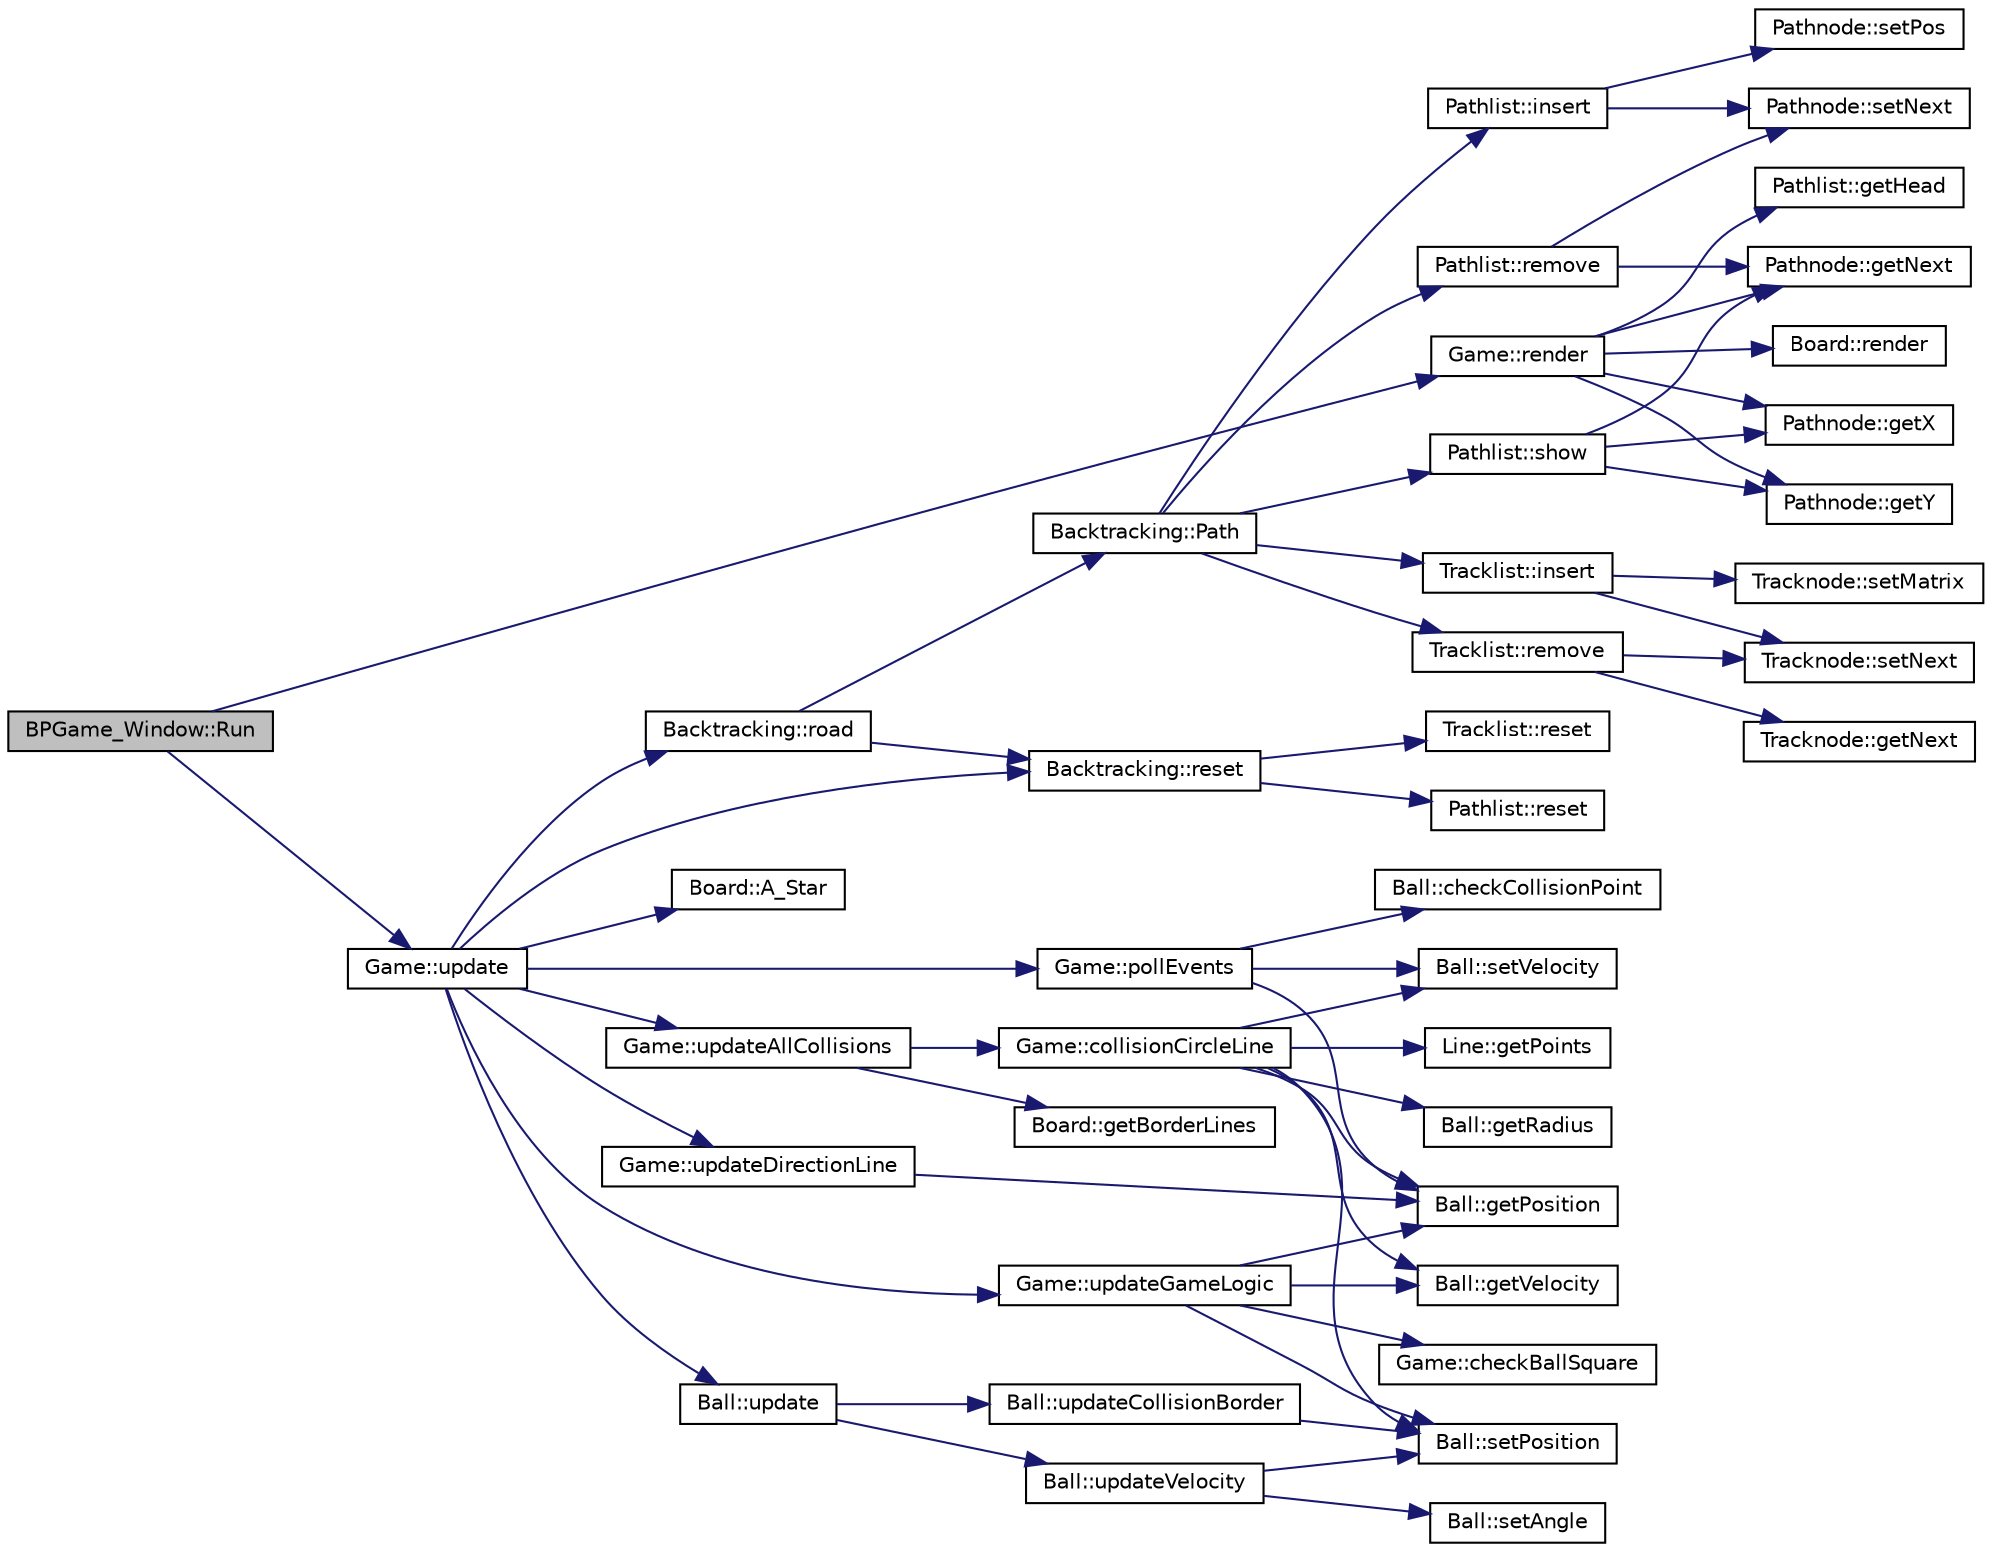 digraph "BPGame_Window::Run"
{
 // LATEX_PDF_SIZE
  edge [fontname="Helvetica",fontsize="10",labelfontname="Helvetica",labelfontsize="10"];
  node [fontname="Helvetica",fontsize="10",shape=record];
  rankdir="LR";
  Node1 [label="BPGame_Window::Run",height=0.2,width=0.4,color="black", fillcolor="grey75", style="filled", fontcolor="black",tooltip="Run the window for the BP Game."];
  Node1 -> Node2 [color="midnightblue",fontsize="10",style="solid"];
  Node2 [label="Game::render",height=0.2,width=0.4,color="black", fillcolor="white", style="filled",URL="$classGame.html#a15ddd769261d923827a3cdf41499c843",tooltip=" "];
  Node2 -> Node3 [color="midnightblue",fontsize="10",style="solid"];
  Node3 [label="Pathlist::getHead",height=0.2,width=0.4,color="black", fillcolor="white", style="filled",URL="$classPathlist.html#a7f59f5d2d7b0224f03cc869f48e90dc2",tooltip=" "];
  Node2 -> Node4 [color="midnightblue",fontsize="10",style="solid"];
  Node4 [label="Pathnode::getNext",height=0.2,width=0.4,color="black", fillcolor="white", style="filled",URL="$classPathnode.html#acbc2a8c774e147f7b822f652cbeceedd",tooltip="get the next node"];
  Node2 -> Node5 [color="midnightblue",fontsize="10",style="solid"];
  Node5 [label="Pathnode::getX",height=0.2,width=0.4,color="black", fillcolor="white", style="filled",URL="$classPathnode.html#af1fb2f252dd7183bfbc3c66a64bcc4d5",tooltip="return the x poss of the node"];
  Node2 -> Node6 [color="midnightblue",fontsize="10",style="solid"];
  Node6 [label="Pathnode::getY",height=0.2,width=0.4,color="black", fillcolor="white", style="filled",URL="$classPathnode.html#a59ef21b25228863e4a41d91d712ad2ba",tooltip="return the y poss of the node"];
  Node2 -> Node7 [color="midnightblue",fontsize="10",style="solid"];
  Node7 [label="Board::render",height=0.2,width=0.4,color="black", fillcolor="white", style="filled",URL="$classBoard.html#aed041b1e548aec1935e4f598eca23296",tooltip="Funcion que se encarga de dibujar en pantalla el tablero."];
  Node1 -> Node8 [color="midnightblue",fontsize="10",style="solid"];
  Node8 [label="Game::update",height=0.2,width=0.4,color="black", fillcolor="white", style="filled",URL="$classGame.html#a79df6376b332d63c9eca0dcee30305c3",tooltip=" "];
  Node8 -> Node9 [color="midnightblue",fontsize="10",style="solid"];
  Node9 [label="Board::A_Star",height=0.2,width=0.4,color="black", fillcolor="white", style="filled",URL="$classBoard.html#a7cddb8496a5a2bd2677c3324167c4964",tooltip="Funcion que se encarga de resover el pathfinding usando A*."];
  Node8 -> Node10 [color="midnightblue",fontsize="10",style="solid"];
  Node10 [label="Game::pollEvents",height=0.2,width=0.4,color="black", fillcolor="white", style="filled",URL="$classGame.html#a8ea4777fdc751b40f778997b76ee7cf9",tooltip=" "];
  Node10 -> Node11 [color="midnightblue",fontsize="10",style="solid"];
  Node11 [label="Ball::checkCollisionPoint",height=0.2,width=0.4,color="black", fillcolor="white", style="filled",URL="$classBall.html#a35df54cce8d0950c367176ef0a1f8fea",tooltip="Funcion encargada de verificar si el mouse se encuentra encima de la bola."];
  Node10 -> Node12 [color="midnightblue",fontsize="10",style="solid"];
  Node12 [label="Ball::getPosition",height=0.2,width=0.4,color="black", fillcolor="white", style="filled",URL="$classBall.html#aca94a30f92fed8012b6a634afabe28a6",tooltip="Getter para la posicion de la bola."];
  Node10 -> Node13 [color="midnightblue",fontsize="10",style="solid"];
  Node13 [label="Ball::setVelocity",height=0.2,width=0.4,color="black", fillcolor="white", style="filled",URL="$classBall.html#ad3660df35e2016204c6a3ccfa739913a",tooltip="Setter para la velocidad que la bola posee."];
  Node8 -> Node14 [color="midnightblue",fontsize="10",style="solid"];
  Node14 [label="Backtracking::reset",height=0.2,width=0.4,color="black", fillcolor="white", style="filled",URL="$classBacktracking.html#a43dd8bbc1ee96cffc56dab115937e0e4",tooltip="resets the parallel linked lists an the visited matrix"];
  Node14 -> Node15 [color="midnightblue",fontsize="10",style="solid"];
  Node15 [label="Tracklist::reset",height=0.2,width=0.4,color="black", fillcolor="white", style="filled",URL="$classTracklist.html#a1d8f9a9a4151d212765757c6cd38baca",tooltip="resets the list content"];
  Node14 -> Node16 [color="midnightblue",fontsize="10",style="solid"];
  Node16 [label="Pathlist::reset",height=0.2,width=0.4,color="black", fillcolor="white", style="filled",URL="$classPathlist.html#a6cbefbb997f8d8434bf758b18ad51f4f",tooltip="resets the list content"];
  Node8 -> Node17 [color="midnightblue",fontsize="10",style="solid"];
  Node17 [label="Backtracking::road",height=0.2,width=0.4,color="black", fillcolor="white", style="filled",URL="$classBacktracking.html#ab260a8a7109050ec57ea5efb50fe72c8",tooltip="gives the path fro an specific position"];
  Node17 -> Node18 [color="midnightblue",fontsize="10",style="solid"];
  Node18 [label="Backtracking::Path",height=0.2,width=0.4,color="black", fillcolor="white", style="filled",URL="$classBacktracking.html#aa6ab348e6d6c30cd106ab9ac4ff3bb74",tooltip=" "];
  Node18 -> Node19 [color="midnightblue",fontsize="10",style="solid"];
  Node19 [label="Tracklist::insert",height=0.2,width=0.4,color="black", fillcolor="white", style="filled",URL="$classTracklist.html#af55ebedbb885b9e94d84200c7f8aed9c",tooltip="inserts a matrix with the actual state of if, the one could be use by the Backtracking"];
  Node19 -> Node20 [color="midnightblue",fontsize="10",style="solid"];
  Node20 [label="Tracknode::setMatrix",height=0.2,width=0.4,color="black", fillcolor="white", style="filled",URL="$classTracknode.html#a2fc3579b4bff71c1a79946550ecfe880",tooltip="sets the matrix associated to the node"];
  Node19 -> Node21 [color="midnightblue",fontsize="10",style="solid"];
  Node21 [label="Tracknode::setNext",height=0.2,width=0.4,color="black", fillcolor="white", style="filled",URL="$classTracknode.html#a343e2a57eca952ed16babf3a7a52693e",tooltip="sets the next node of the current node"];
  Node18 -> Node22 [color="midnightblue",fontsize="10",style="solid"];
  Node22 [label="Pathlist::insert",height=0.2,width=0.4,color="black", fillcolor="white", style="filled",URL="$classPathlist.html#a88f1f2e3b19014694c681e8a38f471e9",tooltip="inserts the x and y poss related to a possible path position"];
  Node22 -> Node23 [color="midnightblue",fontsize="10",style="solid"];
  Node23 [label="Pathnode::setNext",height=0.2,width=0.4,color="black", fillcolor="white", style="filled",URL="$classPathnode.html#aba7ca07fcdc19dc53f34da00884f2483",tooltip="sets the next node of the current node"];
  Node22 -> Node24 [color="midnightblue",fontsize="10",style="solid"];
  Node24 [label="Pathnode::setPos",height=0.2,width=0.4,color="black", fillcolor="white", style="filled",URL="$classPathnode.html#aab6e8087eb99717da7eff197cd5313c6",tooltip="sets the x and y values associated to the node"];
  Node18 -> Node25 [color="midnightblue",fontsize="10",style="solid"];
  Node25 [label="Tracklist::remove",height=0.2,width=0.4,color="black", fillcolor="white", style="filled",URL="$classTracklist.html#af0a5789f383854ad15d9e81182fae810",tooltip="removes the last element of the linked list"];
  Node25 -> Node26 [color="midnightblue",fontsize="10",style="solid"];
  Node26 [label="Tracknode::getNext",height=0.2,width=0.4,color="black", fillcolor="white", style="filled",URL="$classTracknode.html#a462ece04fa7600fd9004fb1e272356a7",tooltip="get the next node"];
  Node25 -> Node21 [color="midnightblue",fontsize="10",style="solid"];
  Node18 -> Node27 [color="midnightblue",fontsize="10",style="solid"];
  Node27 [label="Pathlist::remove",height=0.2,width=0.4,color="black", fillcolor="white", style="filled",URL="$classPathlist.html#a1aa781b3e80fde88dab9a4f17ac140b7",tooltip="removes the last element of the linked list"];
  Node27 -> Node4 [color="midnightblue",fontsize="10",style="solid"];
  Node27 -> Node23 [color="midnightblue",fontsize="10",style="solid"];
  Node18 -> Node28 [color="midnightblue",fontsize="10",style="solid"];
  Node28 [label="Pathlist::show",height=0.2,width=0.4,color="black", fillcolor="white", style="filled",URL="$classPathlist.html#aac1853f4e0446b2648b9c81a9b586783",tooltip="shows the list content"];
  Node28 -> Node4 [color="midnightblue",fontsize="10",style="solid"];
  Node28 -> Node5 [color="midnightblue",fontsize="10",style="solid"];
  Node28 -> Node6 [color="midnightblue",fontsize="10",style="solid"];
  Node17 -> Node14 [color="midnightblue",fontsize="10",style="solid"];
  Node8 -> Node29 [color="midnightblue",fontsize="10",style="solid"];
  Node29 [label="Ball::update",height=0.2,width=0.4,color="black", fillcolor="white", style="filled",URL="$classBall.html#a9c1dc83b2dfe2ba1ee62e3cfc74f32a7",tooltip="Actualizador de las variables de la bola."];
  Node29 -> Node30 [color="midnightblue",fontsize="10",style="solid"];
  Node30 [label="Ball::updateCollisionBorder",height=0.2,width=0.4,color="black", fillcolor="white", style="filled",URL="$classBall.html#a8bbed51de00e2c1304ad6753fd226ca8",tooltip="Funcion encargada de verificar si la bola ha colisionado con algun borde correspondiente al tablero."];
  Node30 -> Node31 [color="midnightblue",fontsize="10",style="solid"];
  Node31 [label="Ball::setPosition",height=0.2,width=0.4,color="black", fillcolor="white", style="filled",URL="$classBall.html#a44e2ab9857da80499a7229e70a5ab880",tooltip="Setter para la posicion de la bola."];
  Node29 -> Node32 [color="midnightblue",fontsize="10",style="solid"];
  Node32 [label="Ball::updateVelocity",height=0.2,width=0.4,color="black", fillcolor="white", style="filled",URL="$classBall.html#a3cf129bc13dd9b434abd463637018236",tooltip="Funcion encargada de actualizar la velocidad con la que debe de moverse la bola."];
  Node32 -> Node33 [color="midnightblue",fontsize="10",style="solid"];
  Node33 [label="Ball::setAngle",height=0.2,width=0.4,color="black", fillcolor="white", style="filled",URL="$classBall.html#af535b96062e12671a35f6f818c8a098d",tooltip="Setter para el angulo en que la bola se encuentra apuntando."];
  Node32 -> Node31 [color="midnightblue",fontsize="10",style="solid"];
  Node8 -> Node34 [color="midnightblue",fontsize="10",style="solid"];
  Node34 [label="Game::updateAllCollisions",height=0.2,width=0.4,color="black", fillcolor="white", style="filled",URL="$classGame.html#a9ccdc116d2cf1027eef23cedc86bfbfc",tooltip="Actaulizador de todas las colisiones posibles."];
  Node34 -> Node35 [color="midnightblue",fontsize="10",style="solid"];
  Node35 [label="Game::collisionCircleLine",height=0.2,width=0.4,color="black", fillcolor="white", style="filled",URL="$classGame.html#a6604f898b113561f70c69b98a631bc81",tooltip="Funcion encargaca de detectar colision entre bola y linea."];
  Node35 -> Node36 [color="midnightblue",fontsize="10",style="solid"];
  Node36 [label="Line::getPoints",height=0.2,width=0.4,color="black", fillcolor="white", style="filled",URL="$classLine.html#a8e1f9af6aac6b887f399437e3fb71026",tooltip="Getter para los puntos de una linea."];
  Node35 -> Node12 [color="midnightblue",fontsize="10",style="solid"];
  Node35 -> Node37 [color="midnightblue",fontsize="10",style="solid"];
  Node37 [label="Ball::getRadius",height=0.2,width=0.4,color="black", fillcolor="white", style="filled",URL="$classBall.html#a01a1890f5a86e8caeb4f91660a4f5700",tooltip="Getter para el radio de la bola."];
  Node35 -> Node38 [color="midnightblue",fontsize="10",style="solid"];
  Node38 [label="Ball::getVelocity",height=0.2,width=0.4,color="black", fillcolor="white", style="filled",URL="$classBall.html#ad51b1c53ed7b37342d9899ccd47c8fb8",tooltip="Getter para la velocidad de la bola."];
  Node35 -> Node31 [color="midnightblue",fontsize="10",style="solid"];
  Node35 -> Node13 [color="midnightblue",fontsize="10",style="solid"];
  Node34 -> Node39 [color="midnightblue",fontsize="10",style="solid"];
  Node39 [label="Board::getBorderLines",height=0.2,width=0.4,color="black", fillcolor="white", style="filled",URL="$classBoard.html#a90995bf176d4fd304a3d140fcdffbd7d",tooltip="Lineas existentes con las que la bola puede colisionar."];
  Node8 -> Node40 [color="midnightblue",fontsize="10",style="solid"];
  Node40 [label="Game::updateDirectionLine",height=0.2,width=0.4,color="black", fillcolor="white", style="filled",URL="$classGame.html#ab093d322f25db61d7f1be2a0388a2f44",tooltip="Funcion que actualiza la barra de poder."];
  Node40 -> Node12 [color="midnightblue",fontsize="10",style="solid"];
  Node8 -> Node41 [color="midnightblue",fontsize="10",style="solid"];
  Node41 [label="Game::updateGameLogic",height=0.2,width=0.4,color="black", fillcolor="white", style="filled",URL="$classGame.html#a90ccbaba2d2e77ba3a15f86f8b717f7a",tooltip="Actualizador de la logica del juego."];
  Node41 -> Node42 [color="midnightblue",fontsize="10",style="solid"];
  Node42 [label="Game::checkBallSquare",height=0.2,width=0.4,color="black", fillcolor="white", style="filled",URL="$classGame.html#a2d53336f50a5cb3c3e1530b3801954c7",tooltip="Funcion encargada de verificar en que casilla esta la bola."];
  Node41 -> Node12 [color="midnightblue",fontsize="10",style="solid"];
  Node41 -> Node38 [color="midnightblue",fontsize="10",style="solid"];
  Node41 -> Node31 [color="midnightblue",fontsize="10",style="solid"];
}
